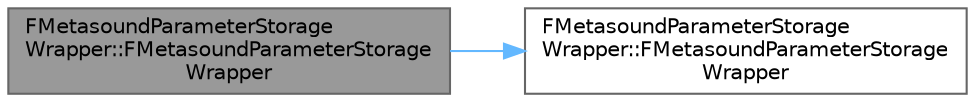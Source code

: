 digraph "FMetasoundParameterStorageWrapper::FMetasoundParameterStorageWrapper"
{
 // INTERACTIVE_SVG=YES
 // LATEX_PDF_SIZE
  bgcolor="transparent";
  edge [fontname=Helvetica,fontsize=10,labelfontname=Helvetica,labelfontsize=10];
  node [fontname=Helvetica,fontsize=10,shape=box,height=0.2,width=0.4];
  rankdir="LR";
  Node1 [id="Node000001",label="FMetasoundParameterStorage\lWrapper::FMetasoundParameterStorage\lWrapper",height=0.2,width=0.4,color="gray40", fillcolor="grey60", style="filled", fontcolor="black",tooltip=" "];
  Node1 -> Node2 [id="edge1_Node000001_Node000002",color="steelblue1",style="solid",tooltip=" "];
  Node2 [id="Node000002",label="FMetasoundParameterStorage\lWrapper::FMetasoundParameterStorage\lWrapper",height=0.2,width=0.4,color="grey40", fillcolor="white", style="filled",URL="$d8/d90/classFMetasoundParameterStorageWrapper.html#a690a7516eedf6fde91f9c1a22ac0e236",tooltip=" "];
}

